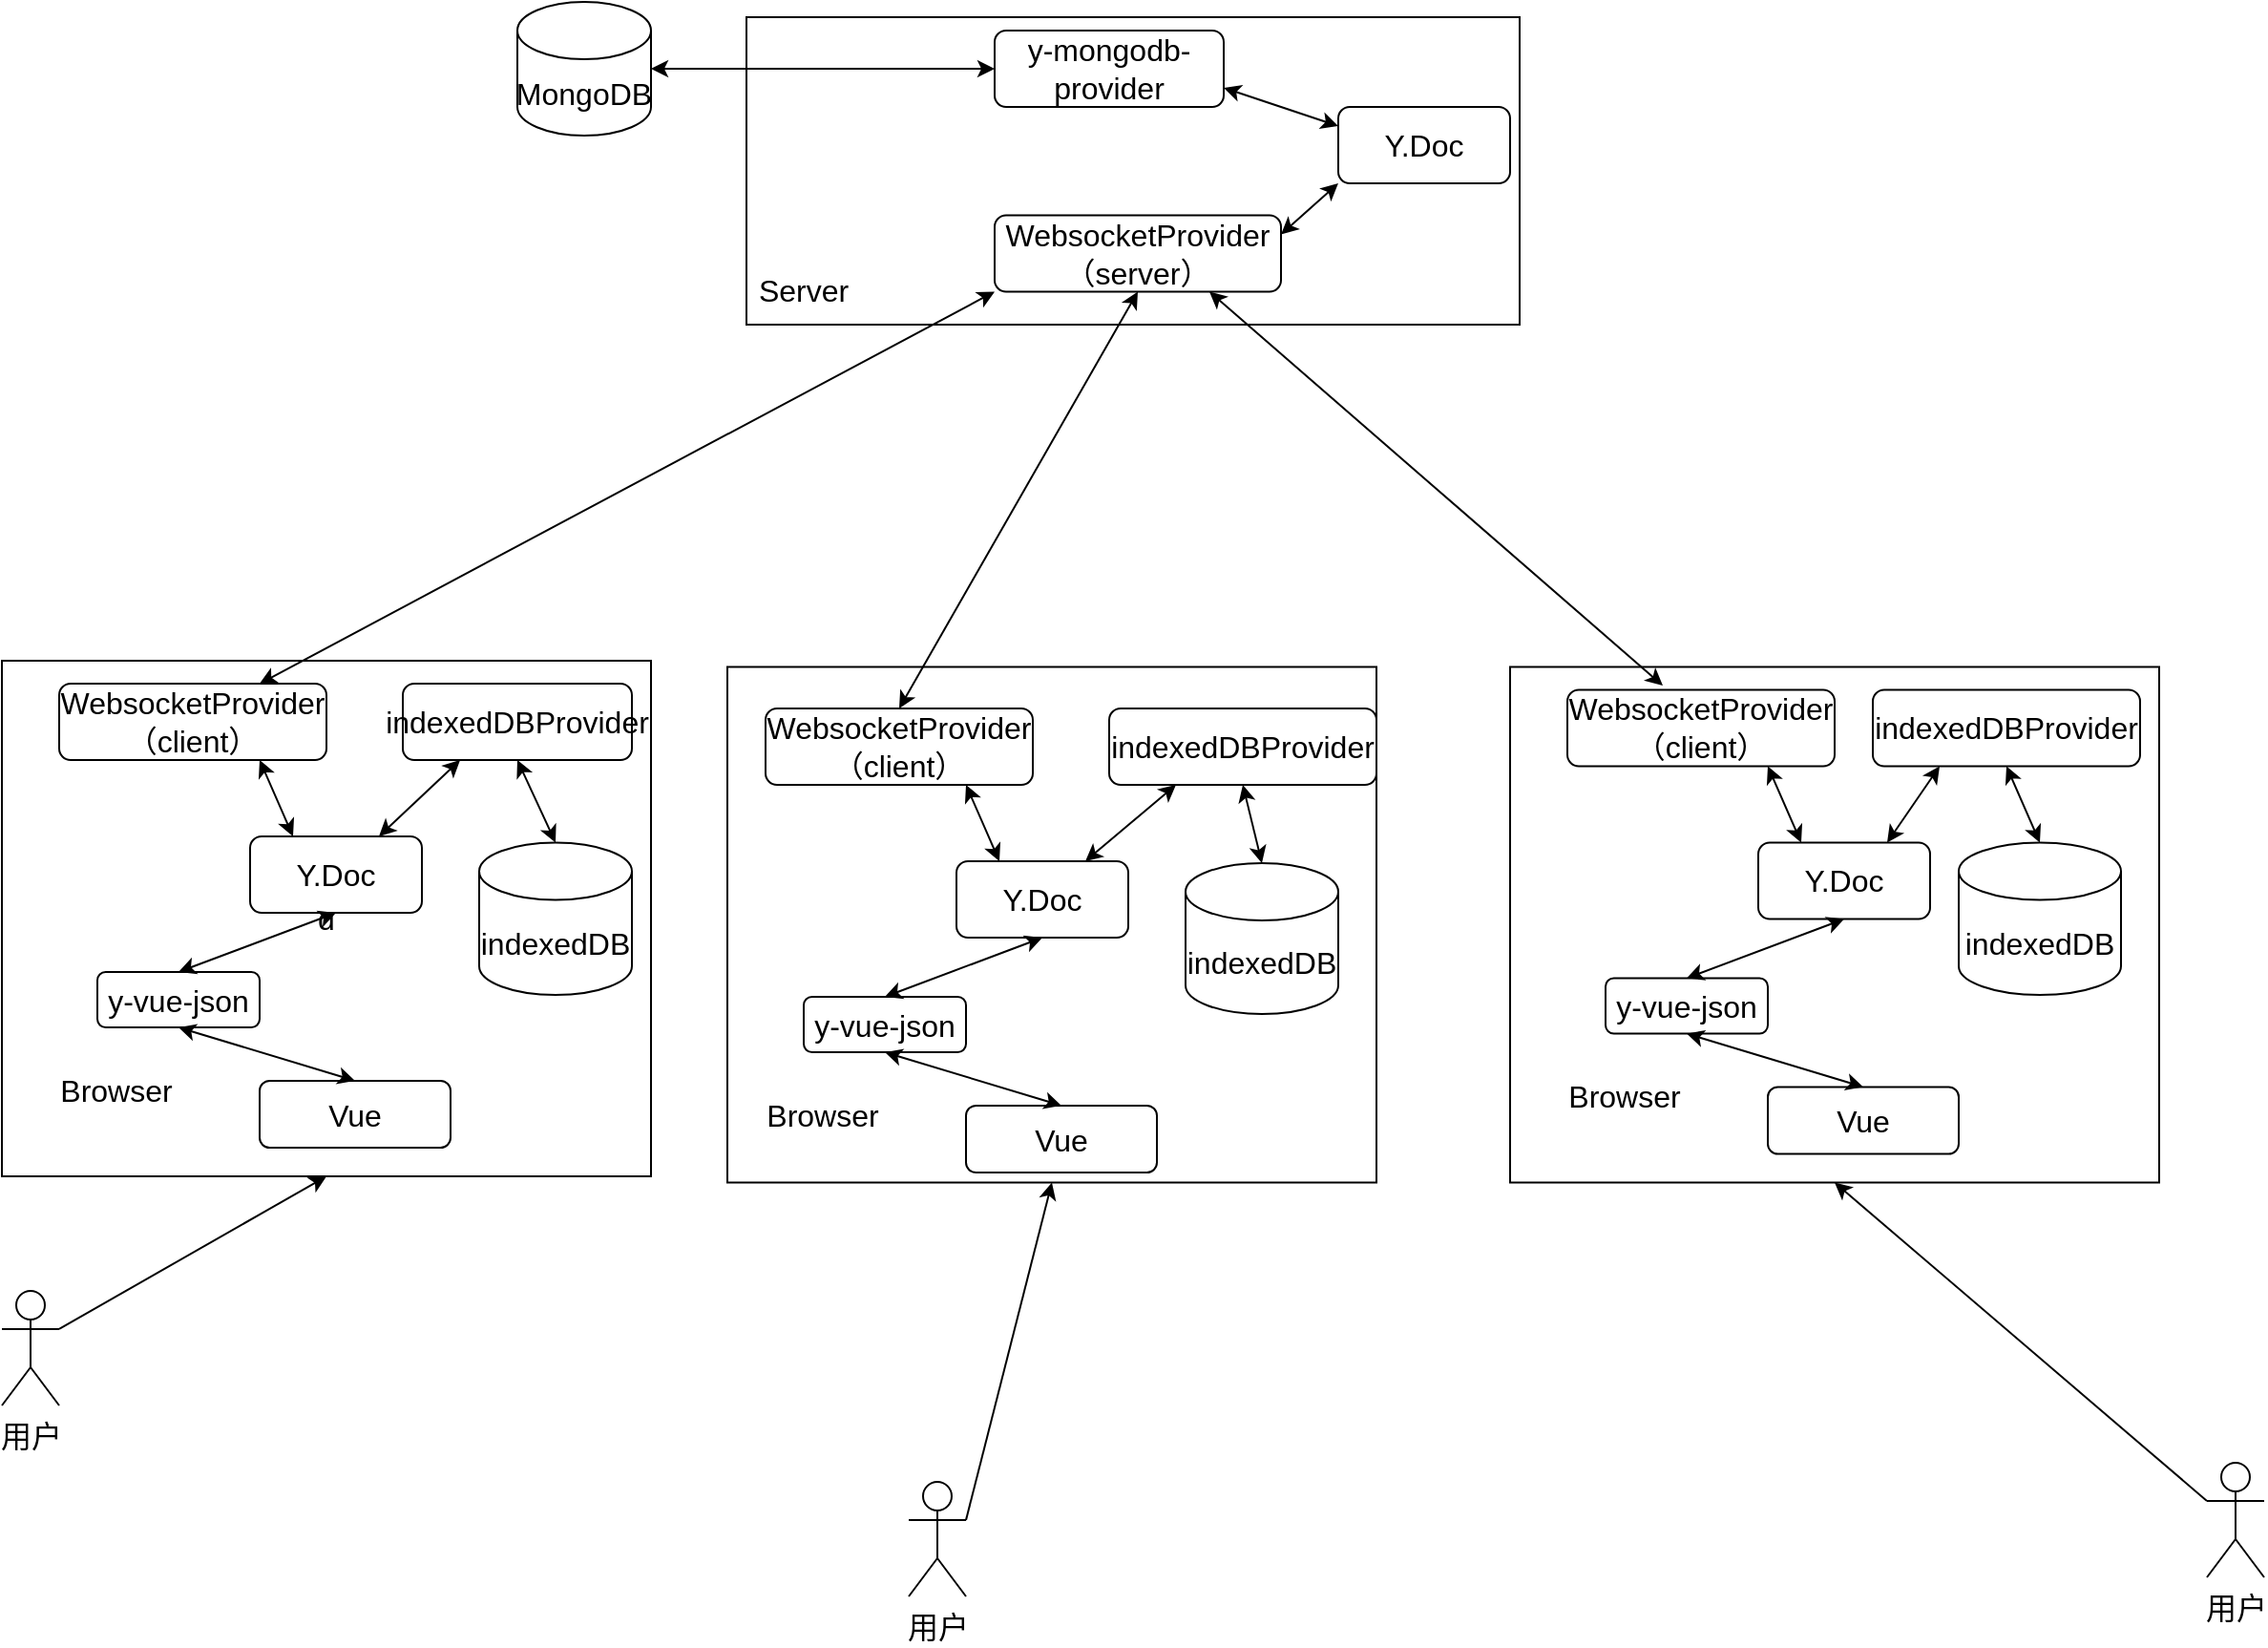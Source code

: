 <mxfile version="24.0.7" type="github">
  <diagram name="第 1 页" id="rUooTt0-r2ajHS1L5pvV">
    <mxGraphModel dx="420" dy="1146" grid="1" gridSize="10" guides="1" tooltips="1" connect="1" arrows="1" fold="1" page="1" pageScale="1" pageWidth="827" pageHeight="1169" math="0" shadow="0">
      <root>
        <mxCell id="0" />
        <mxCell id="1" parent="0" />
        <mxCell id="NHMH0d2KJpOCK29Jr06_-1" value="d" style="rounded=0;whiteSpace=wrap;html=1;fontSize=16;" parent="1" vertex="1">
          <mxGeometry x="2050" y="735" width="340" height="270" as="geometry" />
        </mxCell>
        <mxCell id="NHMH0d2KJpOCK29Jr06_-2" value="Browser" style="text;html=1;strokeColor=none;fillColor=none;align=center;verticalAlign=middle;whiteSpace=wrap;rounded=0;fontSize=16;" parent="1" vertex="1">
          <mxGeometry x="2080" y="945" width="60" height="30" as="geometry" />
        </mxCell>
        <mxCell id="NHMH0d2KJpOCK29Jr06_-3" value="用户" style="shape=umlActor;verticalLabelPosition=bottom;verticalAlign=top;html=1;outlineConnect=0;fontSize=16;" parent="1" vertex="1">
          <mxGeometry x="2050" y="1065" width="30" height="60" as="geometry" />
        </mxCell>
        <mxCell id="NHMH0d2KJpOCK29Jr06_-4" value="" style="endArrow=classic;html=1;rounded=0;exitX=1;exitY=0.333;exitDx=0;exitDy=0;exitPerimeter=0;entryX=0.5;entryY=1;entryDx=0;entryDy=0;fontSize=16;" parent="1" source="NHMH0d2KJpOCK29Jr06_-3" target="NHMH0d2KJpOCK29Jr06_-1" edge="1">
          <mxGeometry width="50" height="50" relative="1" as="geometry">
            <mxPoint x="2490" y="827" as="sourcePoint" />
            <mxPoint x="2540" y="777" as="targetPoint" />
          </mxGeometry>
        </mxCell>
        <mxCell id="NHMH0d2KJpOCK29Jr06_-5" value="WebsocketProvider&lt;br style=&quot;font-size: 16px;&quot;&gt;（client）" style="rounded=1;whiteSpace=wrap;html=1;fontSize=16;" parent="1" vertex="1">
          <mxGeometry x="2080" y="747" width="140" height="40" as="geometry" />
        </mxCell>
        <mxCell id="NHMH0d2KJpOCK29Jr06_-6" value="Y.Doc" style="rounded=1;whiteSpace=wrap;html=1;fontSize=16;" parent="1" vertex="1">
          <mxGeometry x="2180" y="827" width="90" height="40" as="geometry" />
        </mxCell>
        <mxCell id="NHMH0d2KJpOCK29Jr06_-7" value="indexedDBProvider" style="rounded=1;whiteSpace=wrap;html=1;fontSize=16;" parent="1" vertex="1">
          <mxGeometry x="2260" y="747" width="120" height="40" as="geometry" />
        </mxCell>
        <mxCell id="NHMH0d2KJpOCK29Jr06_-8" value="indexedDB" style="shape=cylinder3;whiteSpace=wrap;html=1;boundedLbl=1;backgroundOutline=1;size=15;fontSize=16;" parent="1" vertex="1">
          <mxGeometry x="2300" y="830.25" width="80" height="79.75" as="geometry" />
        </mxCell>
        <mxCell id="NHMH0d2KJpOCK29Jr06_-9" value="" style="endArrow=classic;startArrow=classic;html=1;rounded=0;exitX=0.5;exitY=0;exitDx=0;exitDy=0;exitPerimeter=0;entryX=0.5;entryY=1;entryDx=0;entryDy=0;fontSize=16;" parent="1" source="NHMH0d2KJpOCK29Jr06_-8" target="NHMH0d2KJpOCK29Jr06_-7" edge="1">
          <mxGeometry width="50" height="50" relative="1" as="geometry">
            <mxPoint x="2490" y="827" as="sourcePoint" />
            <mxPoint x="2540" y="777" as="targetPoint" />
          </mxGeometry>
        </mxCell>
        <mxCell id="NHMH0d2KJpOCK29Jr06_-10" value="" style="endArrow=classic;startArrow=classic;html=1;rounded=0;exitX=0.25;exitY=0;exitDx=0;exitDy=0;entryX=0.75;entryY=1;entryDx=0;entryDy=0;fontSize=16;" parent="1" source="NHMH0d2KJpOCK29Jr06_-6" target="NHMH0d2KJpOCK29Jr06_-5" edge="1">
          <mxGeometry width="50" height="50" relative="1" as="geometry">
            <mxPoint x="2440" y="827" as="sourcePoint" />
            <mxPoint x="2490" y="777" as="targetPoint" />
          </mxGeometry>
        </mxCell>
        <mxCell id="NHMH0d2KJpOCK29Jr06_-11" value="" style="endArrow=classic;startArrow=classic;html=1;rounded=0;exitX=0.75;exitY=0;exitDx=0;exitDy=0;entryX=0.25;entryY=1;entryDx=0;entryDy=0;fontSize=16;" parent="1" source="NHMH0d2KJpOCK29Jr06_-6" target="NHMH0d2KJpOCK29Jr06_-7" edge="1">
          <mxGeometry width="50" height="50" relative="1" as="geometry">
            <mxPoint x="2490" y="827" as="sourcePoint" />
            <mxPoint x="2540" y="777" as="targetPoint" />
          </mxGeometry>
        </mxCell>
        <mxCell id="NHMH0d2KJpOCK29Jr06_-12" value="" style="rounded=0;whiteSpace=wrap;html=1;fontSize=16;" parent="1" vertex="1">
          <mxGeometry x="2440" y="398" width="405" height="161" as="geometry" />
        </mxCell>
        <mxCell id="NHMH0d2KJpOCK29Jr06_-13" value="Server" style="text;html=1;strokeColor=none;fillColor=none;align=center;verticalAlign=middle;whiteSpace=wrap;rounded=0;fontSize=16;" parent="1" vertex="1">
          <mxGeometry x="2440" y="526.25" width="60" height="30" as="geometry" />
        </mxCell>
        <mxCell id="NHMH0d2KJpOCK29Jr06_-14" value="WebsocketProvider&lt;br style=&quot;border-color: var(--border-color); font-size: 16px;&quot;&gt;（server）" style="rounded=1;whiteSpace=wrap;html=1;fontSize=16;" parent="1" vertex="1">
          <mxGeometry x="2570" y="501.75" width="150" height="40" as="geometry" />
        </mxCell>
        <mxCell id="NHMH0d2KJpOCK29Jr06_-15" value="Y.Doc" style="rounded=1;whiteSpace=wrap;html=1;fontSize=16;" parent="1" vertex="1">
          <mxGeometry x="2750" y="445" width="90" height="40" as="geometry" />
        </mxCell>
        <mxCell id="NHMH0d2KJpOCK29Jr06_-16" value="y-mongodb-provider" style="rounded=1;whiteSpace=wrap;html=1;fontSize=16;" parent="1" vertex="1">
          <mxGeometry x="2570" y="405" width="120" height="40" as="geometry" />
        </mxCell>
        <mxCell id="NHMH0d2KJpOCK29Jr06_-17" value="" style="endArrow=classic;startArrow=classic;html=1;rounded=0;exitX=0.75;exitY=0;exitDx=0;exitDy=0;entryX=0;entryY=1;entryDx=0;entryDy=0;fontSize=16;" parent="1" source="NHMH0d2KJpOCK29Jr06_-5" target="NHMH0d2KJpOCK29Jr06_-14" edge="1">
          <mxGeometry width="50" height="50" relative="1" as="geometry">
            <mxPoint x="2530" y="759" as="sourcePoint" />
            <mxPoint x="2640" y="552" as="targetPoint" />
          </mxGeometry>
        </mxCell>
        <mxCell id="NHMH0d2KJpOCK29Jr06_-18" value="" style="endArrow=classic;startArrow=classic;html=1;rounded=0;exitX=1;exitY=0.25;exitDx=0;exitDy=0;entryX=0;entryY=1;entryDx=0;entryDy=0;fontSize=16;" parent="1" source="NHMH0d2KJpOCK29Jr06_-14" target="NHMH0d2KJpOCK29Jr06_-15" edge="1">
          <mxGeometry width="50" height="50" relative="1" as="geometry">
            <mxPoint x="2630" y="625" as="sourcePoint" />
            <mxPoint x="2680" y="575" as="targetPoint" />
          </mxGeometry>
        </mxCell>
        <mxCell id="NHMH0d2KJpOCK29Jr06_-19" value="" style="endArrow=classic;startArrow=classic;html=1;rounded=0;exitX=1;exitY=0.75;exitDx=0;exitDy=0;entryX=0;entryY=0.25;entryDx=0;entryDy=0;fontSize=16;" parent="1" source="NHMH0d2KJpOCK29Jr06_-16" target="NHMH0d2KJpOCK29Jr06_-15" edge="1">
          <mxGeometry width="50" height="50" relative="1" as="geometry">
            <mxPoint x="2700" y="522" as="sourcePoint" />
            <mxPoint x="2745" y="495" as="targetPoint" />
          </mxGeometry>
        </mxCell>
        <mxCell id="NHMH0d2KJpOCK29Jr06_-20" value="" style="rounded=0;whiteSpace=wrap;html=1;fontSize=16;" parent="1" vertex="1">
          <mxGeometry x="2430" y="738.25" width="340" height="270" as="geometry" />
        </mxCell>
        <mxCell id="NHMH0d2KJpOCK29Jr06_-21" value="" style="endArrow=classic;startArrow=classic;html=1;rounded=0;exitX=0.5;exitY=0;exitDx=0;exitDy=0;entryX=0.5;entryY=1;entryDx=0;entryDy=0;fontSize=16;" parent="1" source="NHMH0d2KJpOCK29Jr06_-31" target="NHMH0d2KJpOCK29Jr06_-14" edge="1">
          <mxGeometry width="50" height="50" relative="1" as="geometry">
            <mxPoint x="2520" y="749" as="sourcePoint" />
            <mxPoint x="2800" y="575" as="targetPoint" />
          </mxGeometry>
        </mxCell>
        <mxCell id="NHMH0d2KJpOCK29Jr06_-22" value="MongoDB" style="shape=cylinder3;whiteSpace=wrap;html=1;boundedLbl=1;backgroundOutline=1;size=15;fontSize=16;" parent="1" vertex="1">
          <mxGeometry x="2320" y="390" width="70" height="70" as="geometry" />
        </mxCell>
        <mxCell id="NHMH0d2KJpOCK29Jr06_-23" value="" style="endArrow=classic;startArrow=classic;html=1;rounded=0;entryX=0;entryY=0.5;entryDx=0;entryDy=0;fontSize=16;" parent="1" source="NHMH0d2KJpOCK29Jr06_-22" target="NHMH0d2KJpOCK29Jr06_-16" edge="1">
          <mxGeometry width="50" height="50" relative="1" as="geometry">
            <mxPoint x="2550" y="625" as="sourcePoint" />
            <mxPoint x="2600" y="575" as="targetPoint" />
          </mxGeometry>
        </mxCell>
        <mxCell id="NHMH0d2KJpOCK29Jr06_-24" value="Vue" style="rounded=1;whiteSpace=wrap;html=1;fontSize=16;" parent="1" vertex="1">
          <mxGeometry x="2185" y="955" width="100" height="35" as="geometry" />
        </mxCell>
        <mxCell id="NHMH0d2KJpOCK29Jr06_-25" value="y-vue-json" style="rounded=1;whiteSpace=wrap;html=1;fontSize=16;" parent="1" vertex="1">
          <mxGeometry x="2100" y="898" width="85" height="29" as="geometry" />
        </mxCell>
        <mxCell id="NHMH0d2KJpOCK29Jr06_-26" value="" style="endArrow=classic;startArrow=classic;html=1;rounded=0;exitX=0.5;exitY=0;exitDx=0;exitDy=0;entryX=0.5;entryY=1;entryDx=0;entryDy=0;fontSize=16;" parent="1" source="NHMH0d2KJpOCK29Jr06_-25" target="NHMH0d2KJpOCK29Jr06_-6" edge="1">
          <mxGeometry width="50" height="50" relative="1" as="geometry">
            <mxPoint x="2500" y="775" as="sourcePoint" />
            <mxPoint x="2550" y="725" as="targetPoint" />
          </mxGeometry>
        </mxCell>
        <mxCell id="NHMH0d2KJpOCK29Jr06_-27" value="" style="endArrow=classic;startArrow=classic;html=1;rounded=0;exitX=0.5;exitY=1;exitDx=0;exitDy=0;entryX=0.5;entryY=0;entryDx=0;entryDy=0;fontSize=16;" parent="1" source="NHMH0d2KJpOCK29Jr06_-25" target="NHMH0d2KJpOCK29Jr06_-24" edge="1">
          <mxGeometry width="50" height="50" relative="1" as="geometry">
            <mxPoint x="2153" y="908" as="sourcePoint" />
            <mxPoint x="2235" y="877" as="targetPoint" />
          </mxGeometry>
        </mxCell>
        <mxCell id="NHMH0d2KJpOCK29Jr06_-28" value="Browser" style="text;html=1;strokeColor=none;fillColor=none;align=center;verticalAlign=middle;whiteSpace=wrap;rounded=0;fontSize=16;" parent="1" vertex="1">
          <mxGeometry x="2450" y="958" width="60" height="30" as="geometry" />
        </mxCell>
        <mxCell id="NHMH0d2KJpOCK29Jr06_-29" value="用户" style="shape=umlActor;verticalLabelPosition=bottom;verticalAlign=top;html=1;outlineConnect=0;fontSize=16;" parent="1" vertex="1">
          <mxGeometry x="2525" y="1165" width="30" height="60" as="geometry" />
        </mxCell>
        <mxCell id="NHMH0d2KJpOCK29Jr06_-30" value="" style="endArrow=classic;html=1;rounded=0;exitX=1;exitY=0.333;exitDx=0;exitDy=0;exitPerimeter=0;entryX=0.5;entryY=1;entryDx=0;entryDy=0;fontSize=16;" parent="1" source="NHMH0d2KJpOCK29Jr06_-29" target="NHMH0d2KJpOCK29Jr06_-20" edge="1">
          <mxGeometry width="50" height="50" relative="1" as="geometry">
            <mxPoint x="2860" y="840" as="sourcePoint" />
            <mxPoint x="2910" y="790" as="targetPoint" />
          </mxGeometry>
        </mxCell>
        <mxCell id="NHMH0d2KJpOCK29Jr06_-31" value="WebsocketProvider&lt;br style=&quot;font-size: 16px;&quot;&gt;（client）" style="rounded=1;whiteSpace=wrap;html=1;fontSize=16;" parent="1" vertex="1">
          <mxGeometry x="2450" y="760" width="140" height="40" as="geometry" />
        </mxCell>
        <mxCell id="NHMH0d2KJpOCK29Jr06_-32" value="Y.Doc" style="rounded=1;whiteSpace=wrap;html=1;fontSize=16;" parent="1" vertex="1">
          <mxGeometry x="2550" y="840" width="90" height="40" as="geometry" />
        </mxCell>
        <mxCell id="NHMH0d2KJpOCK29Jr06_-33" value="" style="rounded=0;whiteSpace=wrap;html=1;fontSize=16;" parent="1" vertex="1">
          <mxGeometry x="2840" y="738.25" width="340" height="270" as="geometry" />
        </mxCell>
        <mxCell id="NHMH0d2KJpOCK29Jr06_-34" value="indexedDBProvider" style="rounded=1;whiteSpace=wrap;html=1;fontSize=16;" parent="1" vertex="1">
          <mxGeometry x="2630" y="760" width="140" height="40" as="geometry" />
        </mxCell>
        <mxCell id="NHMH0d2KJpOCK29Jr06_-35" value="indexedDB" style="shape=cylinder3;whiteSpace=wrap;html=1;boundedLbl=1;backgroundOutline=1;size=15;fontSize=16;" parent="1" vertex="1">
          <mxGeometry x="2670" y="841" width="80" height="79" as="geometry" />
        </mxCell>
        <mxCell id="NHMH0d2KJpOCK29Jr06_-36" value="" style="endArrow=classic;startArrow=classic;html=1;rounded=0;exitX=0.5;exitY=0;exitDx=0;exitDy=0;entryX=0.75;entryY=1;entryDx=0;entryDy=0;fontSize=16;" parent="1" target="NHMH0d2KJpOCK29Jr06_-14" edge="1">
          <mxGeometry width="50" height="50" relative="1" as="geometry">
            <mxPoint x="2920" y="748" as="sourcePoint" />
            <mxPoint x="2640" y="552" as="targetPoint" />
          </mxGeometry>
        </mxCell>
        <mxCell id="NHMH0d2KJpOCK29Jr06_-37" value="" style="endArrow=classic;startArrow=classic;html=1;rounded=0;exitX=0.5;exitY=0;exitDx=0;exitDy=0;exitPerimeter=0;entryX=0.5;entryY=1;entryDx=0;entryDy=0;fontSize=16;" parent="1" source="NHMH0d2KJpOCK29Jr06_-35" target="NHMH0d2KJpOCK29Jr06_-34" edge="1">
          <mxGeometry width="50" height="50" relative="1" as="geometry">
            <mxPoint x="2860" y="840" as="sourcePoint" />
            <mxPoint x="2910" y="790" as="targetPoint" />
          </mxGeometry>
        </mxCell>
        <mxCell id="NHMH0d2KJpOCK29Jr06_-38" value="" style="endArrow=classic;startArrow=classic;html=1;rounded=0;exitX=0.25;exitY=0;exitDx=0;exitDy=0;entryX=0.75;entryY=1;entryDx=0;entryDy=0;fontSize=16;" parent="1" source="NHMH0d2KJpOCK29Jr06_-32" target="NHMH0d2KJpOCK29Jr06_-31" edge="1">
          <mxGeometry width="50" height="50" relative="1" as="geometry">
            <mxPoint x="2810" y="840" as="sourcePoint" />
            <mxPoint x="2860" y="790" as="targetPoint" />
          </mxGeometry>
        </mxCell>
        <mxCell id="NHMH0d2KJpOCK29Jr06_-39" value="" style="endArrow=classic;startArrow=classic;html=1;rounded=0;exitX=0.75;exitY=0;exitDx=0;exitDy=0;entryX=0.25;entryY=1;entryDx=0;entryDy=0;fontSize=16;" parent="1" source="NHMH0d2KJpOCK29Jr06_-32" target="NHMH0d2KJpOCK29Jr06_-34" edge="1">
          <mxGeometry width="50" height="50" relative="1" as="geometry">
            <mxPoint x="2860" y="840" as="sourcePoint" />
            <mxPoint x="2910" y="790" as="targetPoint" />
          </mxGeometry>
        </mxCell>
        <mxCell id="NHMH0d2KJpOCK29Jr06_-40" value="Vue" style="rounded=1;whiteSpace=wrap;html=1;fontSize=16;" parent="1" vertex="1">
          <mxGeometry x="2555" y="968" width="100" height="35" as="geometry" />
        </mxCell>
        <mxCell id="NHMH0d2KJpOCK29Jr06_-41" value="y-vue-json" style="rounded=1;whiteSpace=wrap;html=1;fontSize=16;" parent="1" vertex="1">
          <mxGeometry x="2470" y="911" width="85" height="29" as="geometry" />
        </mxCell>
        <mxCell id="NHMH0d2KJpOCK29Jr06_-42" value="" style="endArrow=classic;startArrow=classic;html=1;rounded=0;exitX=0.5;exitY=0;exitDx=0;exitDy=0;entryX=0.5;entryY=1;entryDx=0;entryDy=0;fontSize=16;" parent="1" source="NHMH0d2KJpOCK29Jr06_-41" target="NHMH0d2KJpOCK29Jr06_-32" edge="1">
          <mxGeometry width="50" height="50" relative="1" as="geometry">
            <mxPoint x="2870" y="788" as="sourcePoint" />
            <mxPoint x="2920" y="738" as="targetPoint" />
          </mxGeometry>
        </mxCell>
        <mxCell id="NHMH0d2KJpOCK29Jr06_-43" value="" style="endArrow=classic;startArrow=classic;html=1;rounded=0;exitX=0.5;exitY=1;exitDx=0;exitDy=0;entryX=0.5;entryY=0;entryDx=0;entryDy=0;fontSize=16;" parent="1" source="NHMH0d2KJpOCK29Jr06_-41" target="NHMH0d2KJpOCK29Jr06_-40" edge="1">
          <mxGeometry width="50" height="50" relative="1" as="geometry">
            <mxPoint x="2523" y="921" as="sourcePoint" />
            <mxPoint x="2605" y="890" as="targetPoint" />
          </mxGeometry>
        </mxCell>
        <mxCell id="NHMH0d2KJpOCK29Jr06_-44" value="Browser" style="text;html=1;strokeColor=none;fillColor=none;align=center;verticalAlign=middle;whiteSpace=wrap;rounded=0;fontSize=16;" parent="1" vertex="1">
          <mxGeometry x="2870" y="948.25" width="60" height="30" as="geometry" />
        </mxCell>
        <mxCell id="NHMH0d2KJpOCK29Jr06_-45" value="用户" style="shape=umlActor;verticalLabelPosition=bottom;verticalAlign=top;html=1;outlineConnect=0;fontSize=16;" parent="1" vertex="1">
          <mxGeometry x="3205" y="1155" width="30" height="60" as="geometry" />
        </mxCell>
        <mxCell id="NHMH0d2KJpOCK29Jr06_-46" value="" style="endArrow=classic;html=1;rounded=0;exitX=0;exitY=0.333;exitDx=0;exitDy=0;exitPerimeter=0;entryX=0.5;entryY=1;entryDx=0;entryDy=0;fontSize=16;" parent="1" source="NHMH0d2KJpOCK29Jr06_-45" target="NHMH0d2KJpOCK29Jr06_-33" edge="1">
          <mxGeometry width="50" height="50" relative="1" as="geometry">
            <mxPoint x="3280" y="830.25" as="sourcePoint" />
            <mxPoint x="3330" y="780.25" as="targetPoint" />
          </mxGeometry>
        </mxCell>
        <mxCell id="NHMH0d2KJpOCK29Jr06_-47" value="WebsocketProvider&lt;br style=&quot;font-size: 16px;&quot;&gt;（client）" style="rounded=1;whiteSpace=wrap;html=1;fontSize=16;" parent="1" vertex="1">
          <mxGeometry x="2870" y="750.25" width="140" height="40" as="geometry" />
        </mxCell>
        <mxCell id="NHMH0d2KJpOCK29Jr06_-48" value="Y.Doc" style="rounded=1;whiteSpace=wrap;html=1;fontSize=16;" parent="1" vertex="1">
          <mxGeometry x="2970" y="830.25" width="90" height="40" as="geometry" />
        </mxCell>
        <mxCell id="NHMH0d2KJpOCK29Jr06_-49" value="indexedDBProvider" style="rounded=1;whiteSpace=wrap;html=1;fontSize=16;" parent="1" vertex="1">
          <mxGeometry x="3030" y="750.25" width="140" height="40" as="geometry" />
        </mxCell>
        <mxCell id="NHMH0d2KJpOCK29Jr06_-50" value="indexedDB" style="shape=cylinder3;whiteSpace=wrap;html=1;boundedLbl=1;backgroundOutline=1;size=15;fontSize=16;" parent="1" vertex="1">
          <mxGeometry x="3075" y="830.25" width="85" height="79.75" as="geometry" />
        </mxCell>
        <mxCell id="NHMH0d2KJpOCK29Jr06_-51" value="" style="endArrow=classic;startArrow=classic;html=1;rounded=0;exitX=0.5;exitY=0;exitDx=0;exitDy=0;exitPerimeter=0;entryX=0.5;entryY=1;entryDx=0;entryDy=0;fontSize=16;" parent="1" source="NHMH0d2KJpOCK29Jr06_-50" target="NHMH0d2KJpOCK29Jr06_-49" edge="1">
          <mxGeometry width="50" height="50" relative="1" as="geometry">
            <mxPoint x="3280" y="830.25" as="sourcePoint" />
            <mxPoint x="3330" y="780.25" as="targetPoint" />
          </mxGeometry>
        </mxCell>
        <mxCell id="NHMH0d2KJpOCK29Jr06_-52" value="" style="endArrow=classic;startArrow=classic;html=1;rounded=0;exitX=0.25;exitY=0;exitDx=0;exitDy=0;entryX=0.75;entryY=1;entryDx=0;entryDy=0;fontSize=16;" parent="1" source="NHMH0d2KJpOCK29Jr06_-48" target="NHMH0d2KJpOCK29Jr06_-47" edge="1">
          <mxGeometry width="50" height="50" relative="1" as="geometry">
            <mxPoint x="3230" y="830.25" as="sourcePoint" />
            <mxPoint x="3280" y="780.25" as="targetPoint" />
          </mxGeometry>
        </mxCell>
        <mxCell id="NHMH0d2KJpOCK29Jr06_-53" value="" style="endArrow=classic;startArrow=classic;html=1;rounded=0;exitX=0.75;exitY=0;exitDx=0;exitDy=0;entryX=0.25;entryY=1;entryDx=0;entryDy=0;fontSize=16;" parent="1" source="NHMH0d2KJpOCK29Jr06_-48" target="NHMH0d2KJpOCK29Jr06_-49" edge="1">
          <mxGeometry width="50" height="50" relative="1" as="geometry">
            <mxPoint x="3280" y="830.25" as="sourcePoint" />
            <mxPoint x="3330" y="780.25" as="targetPoint" />
          </mxGeometry>
        </mxCell>
        <mxCell id="NHMH0d2KJpOCK29Jr06_-54" value="Vue" style="rounded=1;whiteSpace=wrap;html=1;fontSize=16;" parent="1" vertex="1">
          <mxGeometry x="2975" y="958.25" width="100" height="35" as="geometry" />
        </mxCell>
        <mxCell id="NHMH0d2KJpOCK29Jr06_-55" value="y-vue-json" style="rounded=1;whiteSpace=wrap;html=1;fontSize=16;" parent="1" vertex="1">
          <mxGeometry x="2890" y="901.25" width="85" height="29" as="geometry" />
        </mxCell>
        <mxCell id="NHMH0d2KJpOCK29Jr06_-56" value="" style="endArrow=classic;startArrow=classic;html=1;rounded=0;exitX=0.5;exitY=0;exitDx=0;exitDy=0;entryX=0.5;entryY=1;entryDx=0;entryDy=0;fontSize=16;" parent="1" source="NHMH0d2KJpOCK29Jr06_-55" target="NHMH0d2KJpOCK29Jr06_-48" edge="1">
          <mxGeometry width="50" height="50" relative="1" as="geometry">
            <mxPoint x="3290" y="778.25" as="sourcePoint" />
            <mxPoint x="3340" y="728.25" as="targetPoint" />
          </mxGeometry>
        </mxCell>
        <mxCell id="NHMH0d2KJpOCK29Jr06_-57" value="" style="endArrow=classic;startArrow=classic;html=1;rounded=0;exitX=0.5;exitY=1;exitDx=0;exitDy=0;entryX=0.5;entryY=0;entryDx=0;entryDy=0;fontSize=16;" parent="1" source="NHMH0d2KJpOCK29Jr06_-55" target="NHMH0d2KJpOCK29Jr06_-54" edge="1">
          <mxGeometry width="50" height="50" relative="1" as="geometry">
            <mxPoint x="2943" y="911.25" as="sourcePoint" />
            <mxPoint x="3025" y="880.25" as="targetPoint" />
          </mxGeometry>
        </mxCell>
      </root>
    </mxGraphModel>
  </diagram>
</mxfile>
